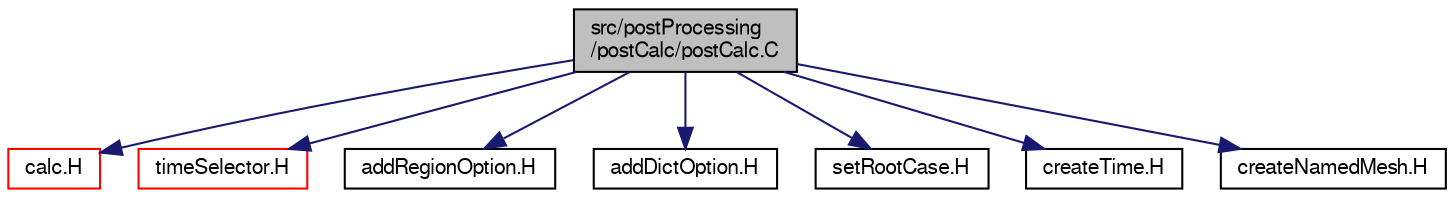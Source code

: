 digraph "src/postProcessing/postCalc/postCalc.C"
{
  bgcolor="transparent";
  edge [fontname="FreeSans",fontsize="10",labelfontname="FreeSans",labelfontsize="10"];
  node [fontname="FreeSans",fontsize="10",shape=record];
  Node0 [label="src/postProcessing\l/postCalc/postCalc.C",height=0.2,width=0.4,color="black", fillcolor="grey75", style="filled", fontcolor="black"];
  Node0 -> Node1 [color="midnightblue",fontsize="10",style="solid",fontname="FreeSans"];
  Node1 [label="calc.H",height=0.2,width=0.4,color="red",URL="$a13943.html",tooltip="Function prototype for all simple post-processing functions e.g. calcDivPhi, calcMagU etc..."];
  Node0 -> Node299 [color="midnightblue",fontsize="10",style="solid",fontname="FreeSans"];
  Node299 [label="timeSelector.H",height=0.2,width=0.4,color="red",URL="$a09326.html"];
  Node0 -> Node302 [color="midnightblue",fontsize="10",style="solid",fontname="FreeSans"];
  Node302 [label="addRegionOption.H",height=0.2,width=0.4,color="black",URL="$a10331.html"];
  Node0 -> Node303 [color="midnightblue",fontsize="10",style="solid",fontname="FreeSans"];
  Node303 [label="addDictOption.H",height=0.2,width=0.4,color="black",URL="$a10325.html"];
  Node0 -> Node304 [color="midnightblue",fontsize="10",style="solid",fontname="FreeSans"];
  Node304 [label="setRootCase.H",height=0.2,width=0.4,color="black",URL="$a10376.html"];
  Node0 -> Node305 [color="midnightblue",fontsize="10",style="solid",fontname="FreeSans"];
  Node305 [label="createTime.H",height=0.2,width=0.4,color="black",URL="$a10364.html"];
  Node0 -> Node306 [color="midnightblue",fontsize="10",style="solid",fontname="FreeSans"];
  Node306 [label="createNamedMesh.H",height=0.2,width=0.4,color="black",URL="$a10355.html"];
}
